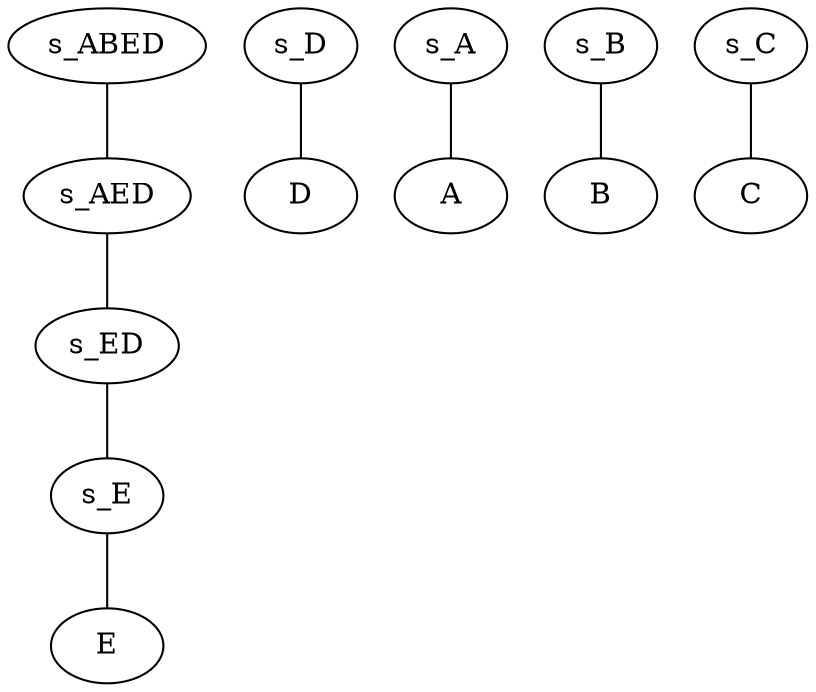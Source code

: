 digraph G {
compound=True;
E;
D;
A;
B;
C;
s_E -> E  [arrowhead=none];
s_D -> D  [arrowhead=none];
s_A -> A  [arrowhead=none];
s_B -> B  [arrowhead=none];
s_C -> C  [arrowhead=none];
s_ABED -> s_AED  [lhead=cluster_ABED, arrowhead=none];
s_AED -> s_ED  [lhead=cluster_AED, arrowhead=none];
s_ED -> s_E  [lhead=cluster_ED, arrowhead=none];
}
